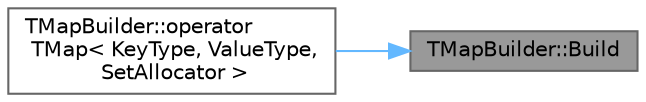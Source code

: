 digraph "TMapBuilder::Build"
{
 // INTERACTIVE_SVG=YES
 // LATEX_PDF_SIZE
  bgcolor="transparent";
  edge [fontname=Helvetica,fontsize=10,labelfontname=Helvetica,labelfontsize=10];
  node [fontname=Helvetica,fontsize=10,shape=box,height=0.2,width=0.4];
  rankdir="RL";
  Node1 [id="Node000001",label="TMapBuilder::Build",height=0.2,width=0.4,color="gray40", fillcolor="grey60", style="filled", fontcolor="black",tooltip="Builds the map as configured."];
  Node1 -> Node2 [id="edge1_Node000001_Node000002",dir="back",color="steelblue1",style="solid",tooltip=" "];
  Node2 [id="Node000002",label="TMapBuilder::operator\l TMap\< KeyType, ValueType,\l SetAllocator \>",height=0.2,width=0.4,color="grey40", fillcolor="white", style="filled",URL="$da/dc7/classTMapBuilder.html#ab7344319e0bcf0672a778d677b0039a9",tooltip="Implicit conversion operator to build the map as configured."];
}

